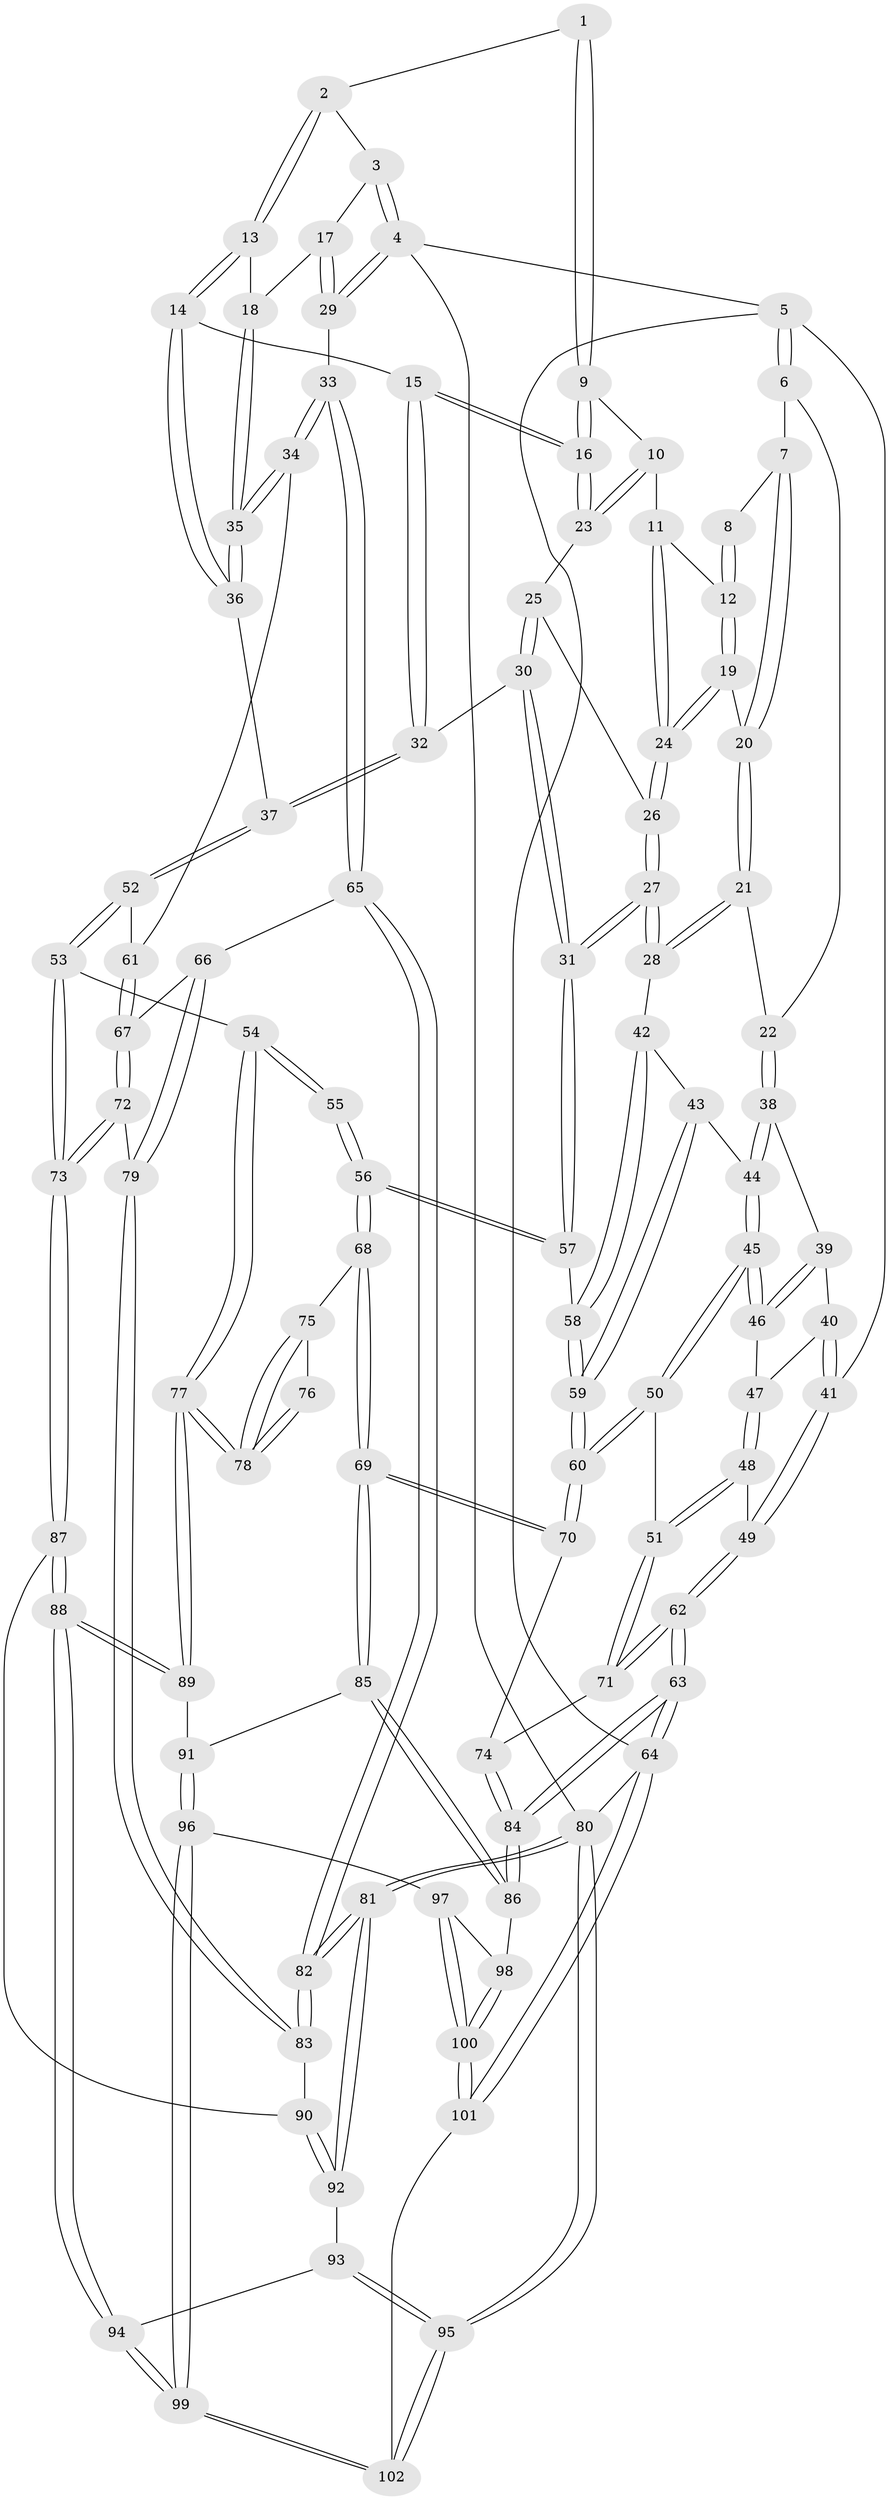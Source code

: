 // Generated by graph-tools (version 1.1) at 2025/38/02/21/25 10:38:58]
// undirected, 102 vertices, 252 edges
graph export_dot {
graph [start="1"]
  node [color=gray90,style=filled];
  1 [pos="+0.5914504586968391+0"];
  2 [pos="+0.7673139494267542+0"];
  3 [pos="+1+0"];
  4 [pos="+1+0"];
  5 [pos="+0+0"];
  6 [pos="+0.1776517304391729+0"];
  7 [pos="+0.3180374517161516+0"];
  8 [pos="+0.4987409956115103+0"];
  9 [pos="+0.6050462433963781+0"];
  10 [pos="+0.5600101188735985+0.10817633638809744"];
  11 [pos="+0.5141920574494856+0.10256768518562452"];
  12 [pos="+0.49925975177975973+0.017456333946705677"];
  13 [pos="+0.7609398099285364+0.11892732334743754"];
  14 [pos="+0.7165875991170624+0.15839335302393615"];
  15 [pos="+0.71388485434128+0.15995850553154672"];
  16 [pos="+0.6732445460017484+0.14444976373183377"];
  17 [pos="+0.8914060781960002+0.12697447338727527"];
  18 [pos="+0.8757092322432486+0.14255050141422945"];
  19 [pos="+0.3635067939199581+0.09936064981837976"];
  20 [pos="+0.36067252720055787+0.0991871652243588"];
  21 [pos="+0.2955849349974137+0.19675399147354186"];
  22 [pos="+0.24397858611565296+0.19672516450274816"];
  23 [pos="+0.6178172612464856+0.13789714303737535"];
  24 [pos="+0.490562526013885+0.12296265998706989"];
  25 [pos="+0.5550046092869428+0.20425085971154977"];
  26 [pos="+0.48724704316577305+0.17242653569669736"];
  27 [pos="+0.4220073286032389+0.2945808708892054"];
  28 [pos="+0.37464248951394896+0.27098414136823"];
  29 [pos="+1+0"];
  30 [pos="+0.5617879576461795+0.2938580468631407"];
  31 [pos="+0.46574361533319475+0.34919583137756444"];
  32 [pos="+0.6789519300980246+0.27555944949817424"];
  33 [pos="+1+0.3843479403459223"];
  34 [pos="+1+0.34762047913710903"];
  35 [pos="+0.9796452750647563+0.3191427624197066"];
  36 [pos="+0.87179985511647+0.31667513607778597"];
  37 [pos="+0.7214366235701788+0.36068511909752693"];
  38 [pos="+0.2227623149984417+0.20420301413910333"];
  39 [pos="+0.20879826998040582+0.20690913385190896"];
  40 [pos="+0+0"];
  41 [pos="+0+0"];
  42 [pos="+0.2927840074641874+0.3611446170415521"];
  43 [pos="+0.26620917163605085+0.37610489501073985"];
  44 [pos="+0.26188236818144084+0.37476832532912363"];
  45 [pos="+0.19820067904716815+0.38626100726745094"];
  46 [pos="+0.163980072237193+0.2690043297642391"];
  47 [pos="+0.10578810262912948+0.2981143823159398"];
  48 [pos="+0.05415897317814415+0.3477318323530824"];
  49 [pos="+0+0.3274494021734294"];
  50 [pos="+0.14689512325449788+0.4943780058094806"];
  51 [pos="+0.13853070093866826+0.49634893032029137"];
  52 [pos="+0.7056904187674281+0.4677936800846058"];
  53 [pos="+0.6763795147709364+0.5328862703907501"];
  54 [pos="+0.5745648196553027+0.5070763184460035"];
  55 [pos="+0.5330862108157506+0.485647788256409"];
  56 [pos="+0.47708268479308313+0.43054880950211366"];
  57 [pos="+0.4691934154982691+0.4202249162872578"];
  58 [pos="+0.37572860120062135+0.4515320813127077"];
  59 [pos="+0.30736658487939833+0.4842534272388796"];
  60 [pos="+0.26985761372989264+0.5234668063444198"];
  61 [pos="+0.9230069301580477+0.41078590647080976"];
  62 [pos="+0+0.575638746140734"];
  63 [pos="+0+0.9414349304346709"];
  64 [pos="+0+1"];
  65 [pos="+1+0.3969958413926062"];
  66 [pos="+0.9667854092806524+0.5533283837370048"];
  67 [pos="+0.8239775519471391+0.551365548889245"];
  68 [pos="+0.33358694530508154+0.6463616987095189"];
  69 [pos="+0.321527830012164+0.6480214656592113"];
  70 [pos="+0.2928531219027645+0.5835768369589748"];
  71 [pos="+0.12365839718808892+0.5114257573482751"];
  72 [pos="+0.7750277581572832+0.5679961426073854"];
  73 [pos="+0.7016115528459098+0.5764195558185743"];
  74 [pos="+0.13209111439553686+0.6380010964848731"];
  75 [pos="+0.36346726403858665+0.6477900574858961"];
  76 [pos="+0.4674364539992141+0.565471840957392"];
  77 [pos="+0.47496302226689224+0.6980458689908887"];
  78 [pos="+0.46686911020192384+0.6929118372285552"];
  79 [pos="+0.9303421316063696+0.6519213007367742"];
  80 [pos="+1+1"];
  81 [pos="+1+1"];
  82 [pos="+1+0.7981746121369852"];
  83 [pos="+0.9304246776718144+0.6533525746028941"];
  84 [pos="+0.13191003099707618+0.8010744323911649"];
  85 [pos="+0.2624158807273192+0.7497486667720162"];
  86 [pos="+0.15796012412192617+0.8034099745872454"];
  87 [pos="+0.7019646459015848+0.6148419663614311"];
  88 [pos="+0.6609941619310293+0.7931221683298902"];
  89 [pos="+0.5074051708940823+0.7484463073856851"];
  90 [pos="+0.9018829239955136+0.705418840981575"];
  91 [pos="+0.4005655809614582+0.8196081016774661"];
  92 [pos="+0.9058985311471868+0.7435228143390525"];
  93 [pos="+0.8379569977120472+0.7924865953857649"];
  94 [pos="+0.6720384709162575+0.8231279920596963"];
  95 [pos="+1+1"];
  96 [pos="+0.4151578079108208+0.9046796976536942"];
  97 [pos="+0.3506152902006397+0.9422318465088437"];
  98 [pos="+0.16509739860829742+0.8131529105775216"];
  99 [pos="+0.6633330031449723+1"];
  100 [pos="+0.28922381834233424+1"];
  101 [pos="+0.29069017757316584+1"];
  102 [pos="+0.6886644304746387+1"];
  1 -- 2;
  1 -- 9;
  1 -- 9;
  2 -- 3;
  2 -- 13;
  2 -- 13;
  3 -- 4;
  3 -- 4;
  3 -- 17;
  4 -- 5;
  4 -- 29;
  4 -- 29;
  4 -- 80;
  5 -- 6;
  5 -- 6;
  5 -- 41;
  5 -- 64;
  6 -- 7;
  6 -- 22;
  7 -- 8;
  7 -- 20;
  7 -- 20;
  8 -- 12;
  8 -- 12;
  9 -- 10;
  9 -- 16;
  9 -- 16;
  10 -- 11;
  10 -- 23;
  10 -- 23;
  11 -- 12;
  11 -- 24;
  11 -- 24;
  12 -- 19;
  12 -- 19;
  13 -- 14;
  13 -- 14;
  13 -- 18;
  14 -- 15;
  14 -- 36;
  14 -- 36;
  15 -- 16;
  15 -- 16;
  15 -- 32;
  15 -- 32;
  16 -- 23;
  16 -- 23;
  17 -- 18;
  17 -- 29;
  17 -- 29;
  18 -- 35;
  18 -- 35;
  19 -- 20;
  19 -- 24;
  19 -- 24;
  20 -- 21;
  20 -- 21;
  21 -- 22;
  21 -- 28;
  21 -- 28;
  22 -- 38;
  22 -- 38;
  23 -- 25;
  24 -- 26;
  24 -- 26;
  25 -- 26;
  25 -- 30;
  25 -- 30;
  26 -- 27;
  26 -- 27;
  27 -- 28;
  27 -- 28;
  27 -- 31;
  27 -- 31;
  28 -- 42;
  29 -- 33;
  30 -- 31;
  30 -- 31;
  30 -- 32;
  31 -- 57;
  31 -- 57;
  32 -- 37;
  32 -- 37;
  33 -- 34;
  33 -- 34;
  33 -- 65;
  33 -- 65;
  34 -- 35;
  34 -- 35;
  34 -- 61;
  35 -- 36;
  35 -- 36;
  36 -- 37;
  37 -- 52;
  37 -- 52;
  38 -- 39;
  38 -- 44;
  38 -- 44;
  39 -- 40;
  39 -- 46;
  39 -- 46;
  40 -- 41;
  40 -- 41;
  40 -- 47;
  41 -- 49;
  41 -- 49;
  42 -- 43;
  42 -- 58;
  42 -- 58;
  43 -- 44;
  43 -- 59;
  43 -- 59;
  44 -- 45;
  44 -- 45;
  45 -- 46;
  45 -- 46;
  45 -- 50;
  45 -- 50;
  46 -- 47;
  47 -- 48;
  47 -- 48;
  48 -- 49;
  48 -- 51;
  48 -- 51;
  49 -- 62;
  49 -- 62;
  50 -- 51;
  50 -- 60;
  50 -- 60;
  51 -- 71;
  51 -- 71;
  52 -- 53;
  52 -- 53;
  52 -- 61;
  53 -- 54;
  53 -- 73;
  53 -- 73;
  54 -- 55;
  54 -- 55;
  54 -- 77;
  54 -- 77;
  55 -- 56;
  55 -- 56;
  56 -- 57;
  56 -- 57;
  56 -- 68;
  56 -- 68;
  57 -- 58;
  58 -- 59;
  58 -- 59;
  59 -- 60;
  59 -- 60;
  60 -- 70;
  60 -- 70;
  61 -- 67;
  61 -- 67;
  62 -- 63;
  62 -- 63;
  62 -- 71;
  62 -- 71;
  63 -- 64;
  63 -- 64;
  63 -- 84;
  63 -- 84;
  64 -- 101;
  64 -- 101;
  64 -- 80;
  65 -- 66;
  65 -- 82;
  65 -- 82;
  66 -- 67;
  66 -- 79;
  66 -- 79;
  67 -- 72;
  67 -- 72;
  68 -- 69;
  68 -- 69;
  68 -- 75;
  69 -- 70;
  69 -- 70;
  69 -- 85;
  69 -- 85;
  70 -- 74;
  71 -- 74;
  72 -- 73;
  72 -- 73;
  72 -- 79;
  73 -- 87;
  73 -- 87;
  74 -- 84;
  74 -- 84;
  75 -- 76;
  75 -- 78;
  75 -- 78;
  76 -- 78;
  76 -- 78;
  77 -- 78;
  77 -- 78;
  77 -- 89;
  77 -- 89;
  79 -- 83;
  79 -- 83;
  80 -- 81;
  80 -- 81;
  80 -- 95;
  80 -- 95;
  81 -- 82;
  81 -- 82;
  81 -- 92;
  81 -- 92;
  82 -- 83;
  82 -- 83;
  83 -- 90;
  84 -- 86;
  84 -- 86;
  85 -- 86;
  85 -- 86;
  85 -- 91;
  86 -- 98;
  87 -- 88;
  87 -- 88;
  87 -- 90;
  88 -- 89;
  88 -- 89;
  88 -- 94;
  88 -- 94;
  89 -- 91;
  90 -- 92;
  90 -- 92;
  91 -- 96;
  91 -- 96;
  92 -- 93;
  93 -- 94;
  93 -- 95;
  93 -- 95;
  94 -- 99;
  94 -- 99;
  95 -- 102;
  95 -- 102;
  96 -- 97;
  96 -- 99;
  96 -- 99;
  97 -- 98;
  97 -- 100;
  97 -- 100;
  98 -- 100;
  98 -- 100;
  99 -- 102;
  99 -- 102;
  100 -- 101;
  100 -- 101;
  101 -- 102;
}
